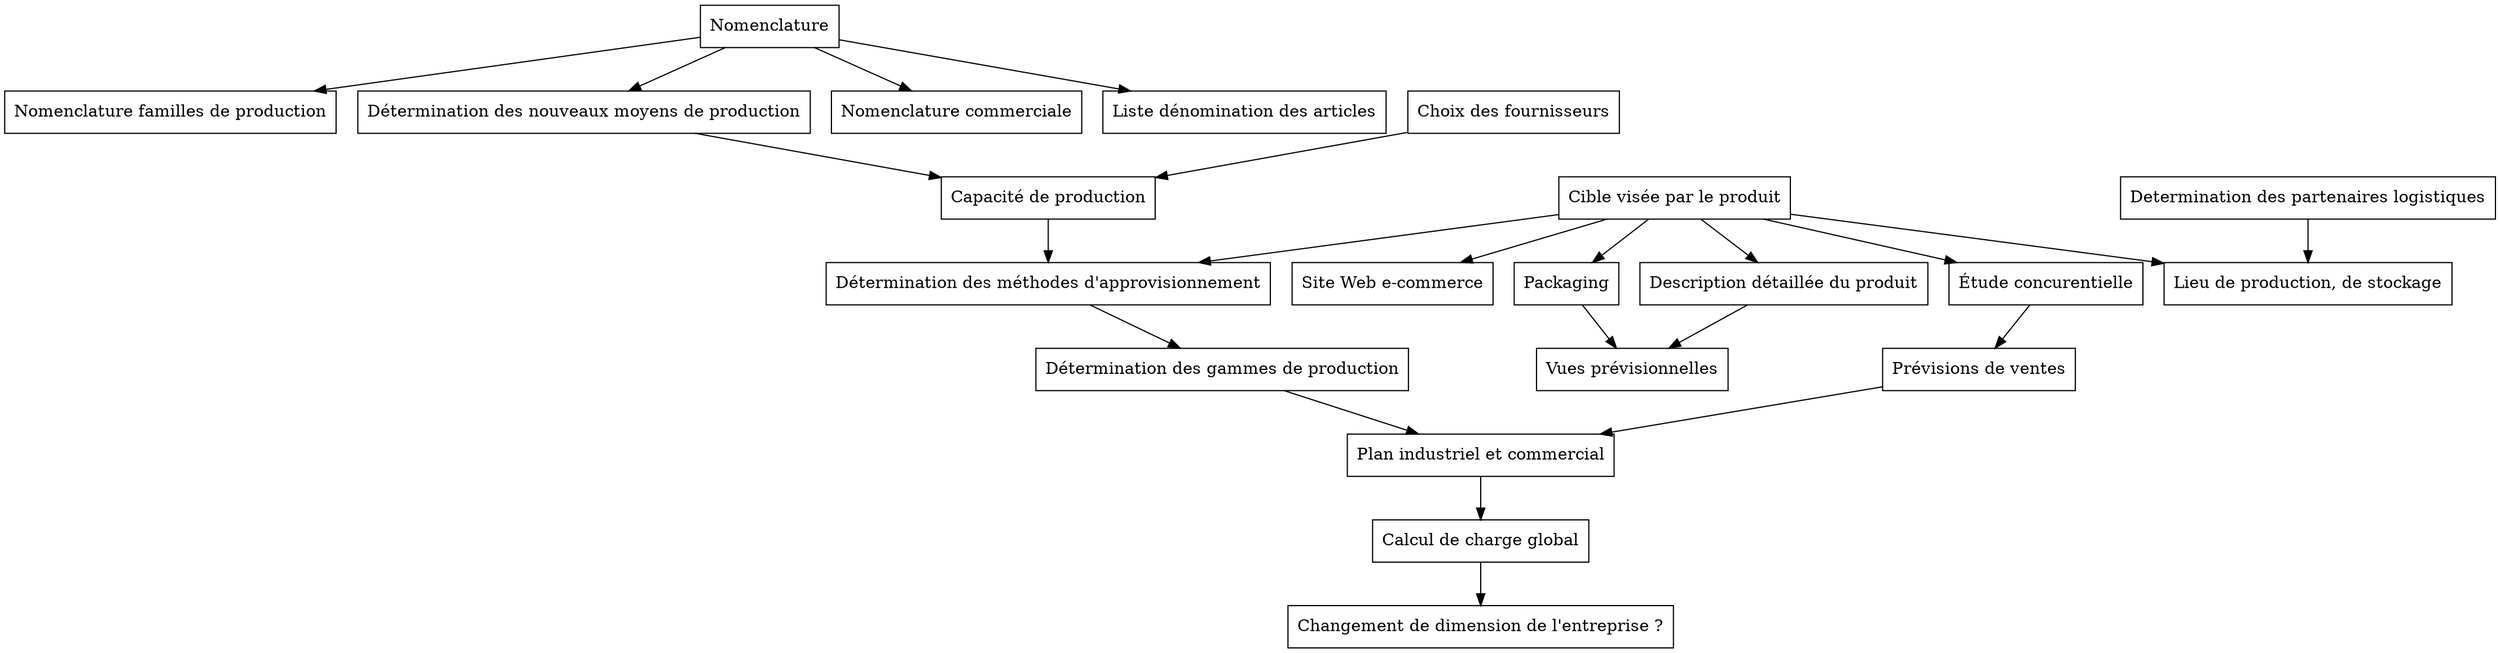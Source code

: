 digraph tasks {
    node [shape=record]
    nomFamilleProd [label="Nomenclature familles de production"]
    nom [label="Nomenclature"]
    nouvMoyProd [label="Détermination des nouveaux moyens de production"]
    nomCom [label="Nomenclature commerciale"]
    capProd [label="Capacité de production"]
    fourn [label="Choix des fournisseurs"]
    log [label="Determination des partenaires logistiques"]
    methApprod [label="Détermination des méthodes d'approvisionnement"]
    gamProd [label="Détermination des gammes de production"]
    pic [label="Plan industriel et commercial"]
    calcCharge [label="Calcul de charge global"]
    chgtDimension [label="Changement de dimension de l'entreprise ?"]
    cible [label="Cible visée par le produit"]
    site [label="Site Web e-commerce"]
    package [label="Packaging"]
    mockups [label="Vues prévisionnelles"]
    descDet [label="Description détaillée du produit"]
    etudeConc [label="Étude concurentielle"]
    prevVente [label="Prévisions de ventes"]
    listDenom [label="Liste dénomination des articles"]
    lieuProd [label="Lieu de production, de stockage"]

    nom -> nouvMoyProd -> capProd -> methApprod -> gamProd ->
    pic -> calcCharge -> chgtDimension
    nom -> nomFamilleProd
    nom -> nomCom
    nom -> listDenom
    log->lieuProd
    cible -> lieuProd
    cible -> site
    cible ->package -> mockups
    cible -> descDet -> mockups
    cible -> etudeConc -> prevVente
    prevVente-> pic
    cible -> methApprod
    fourn -> capProd
}
